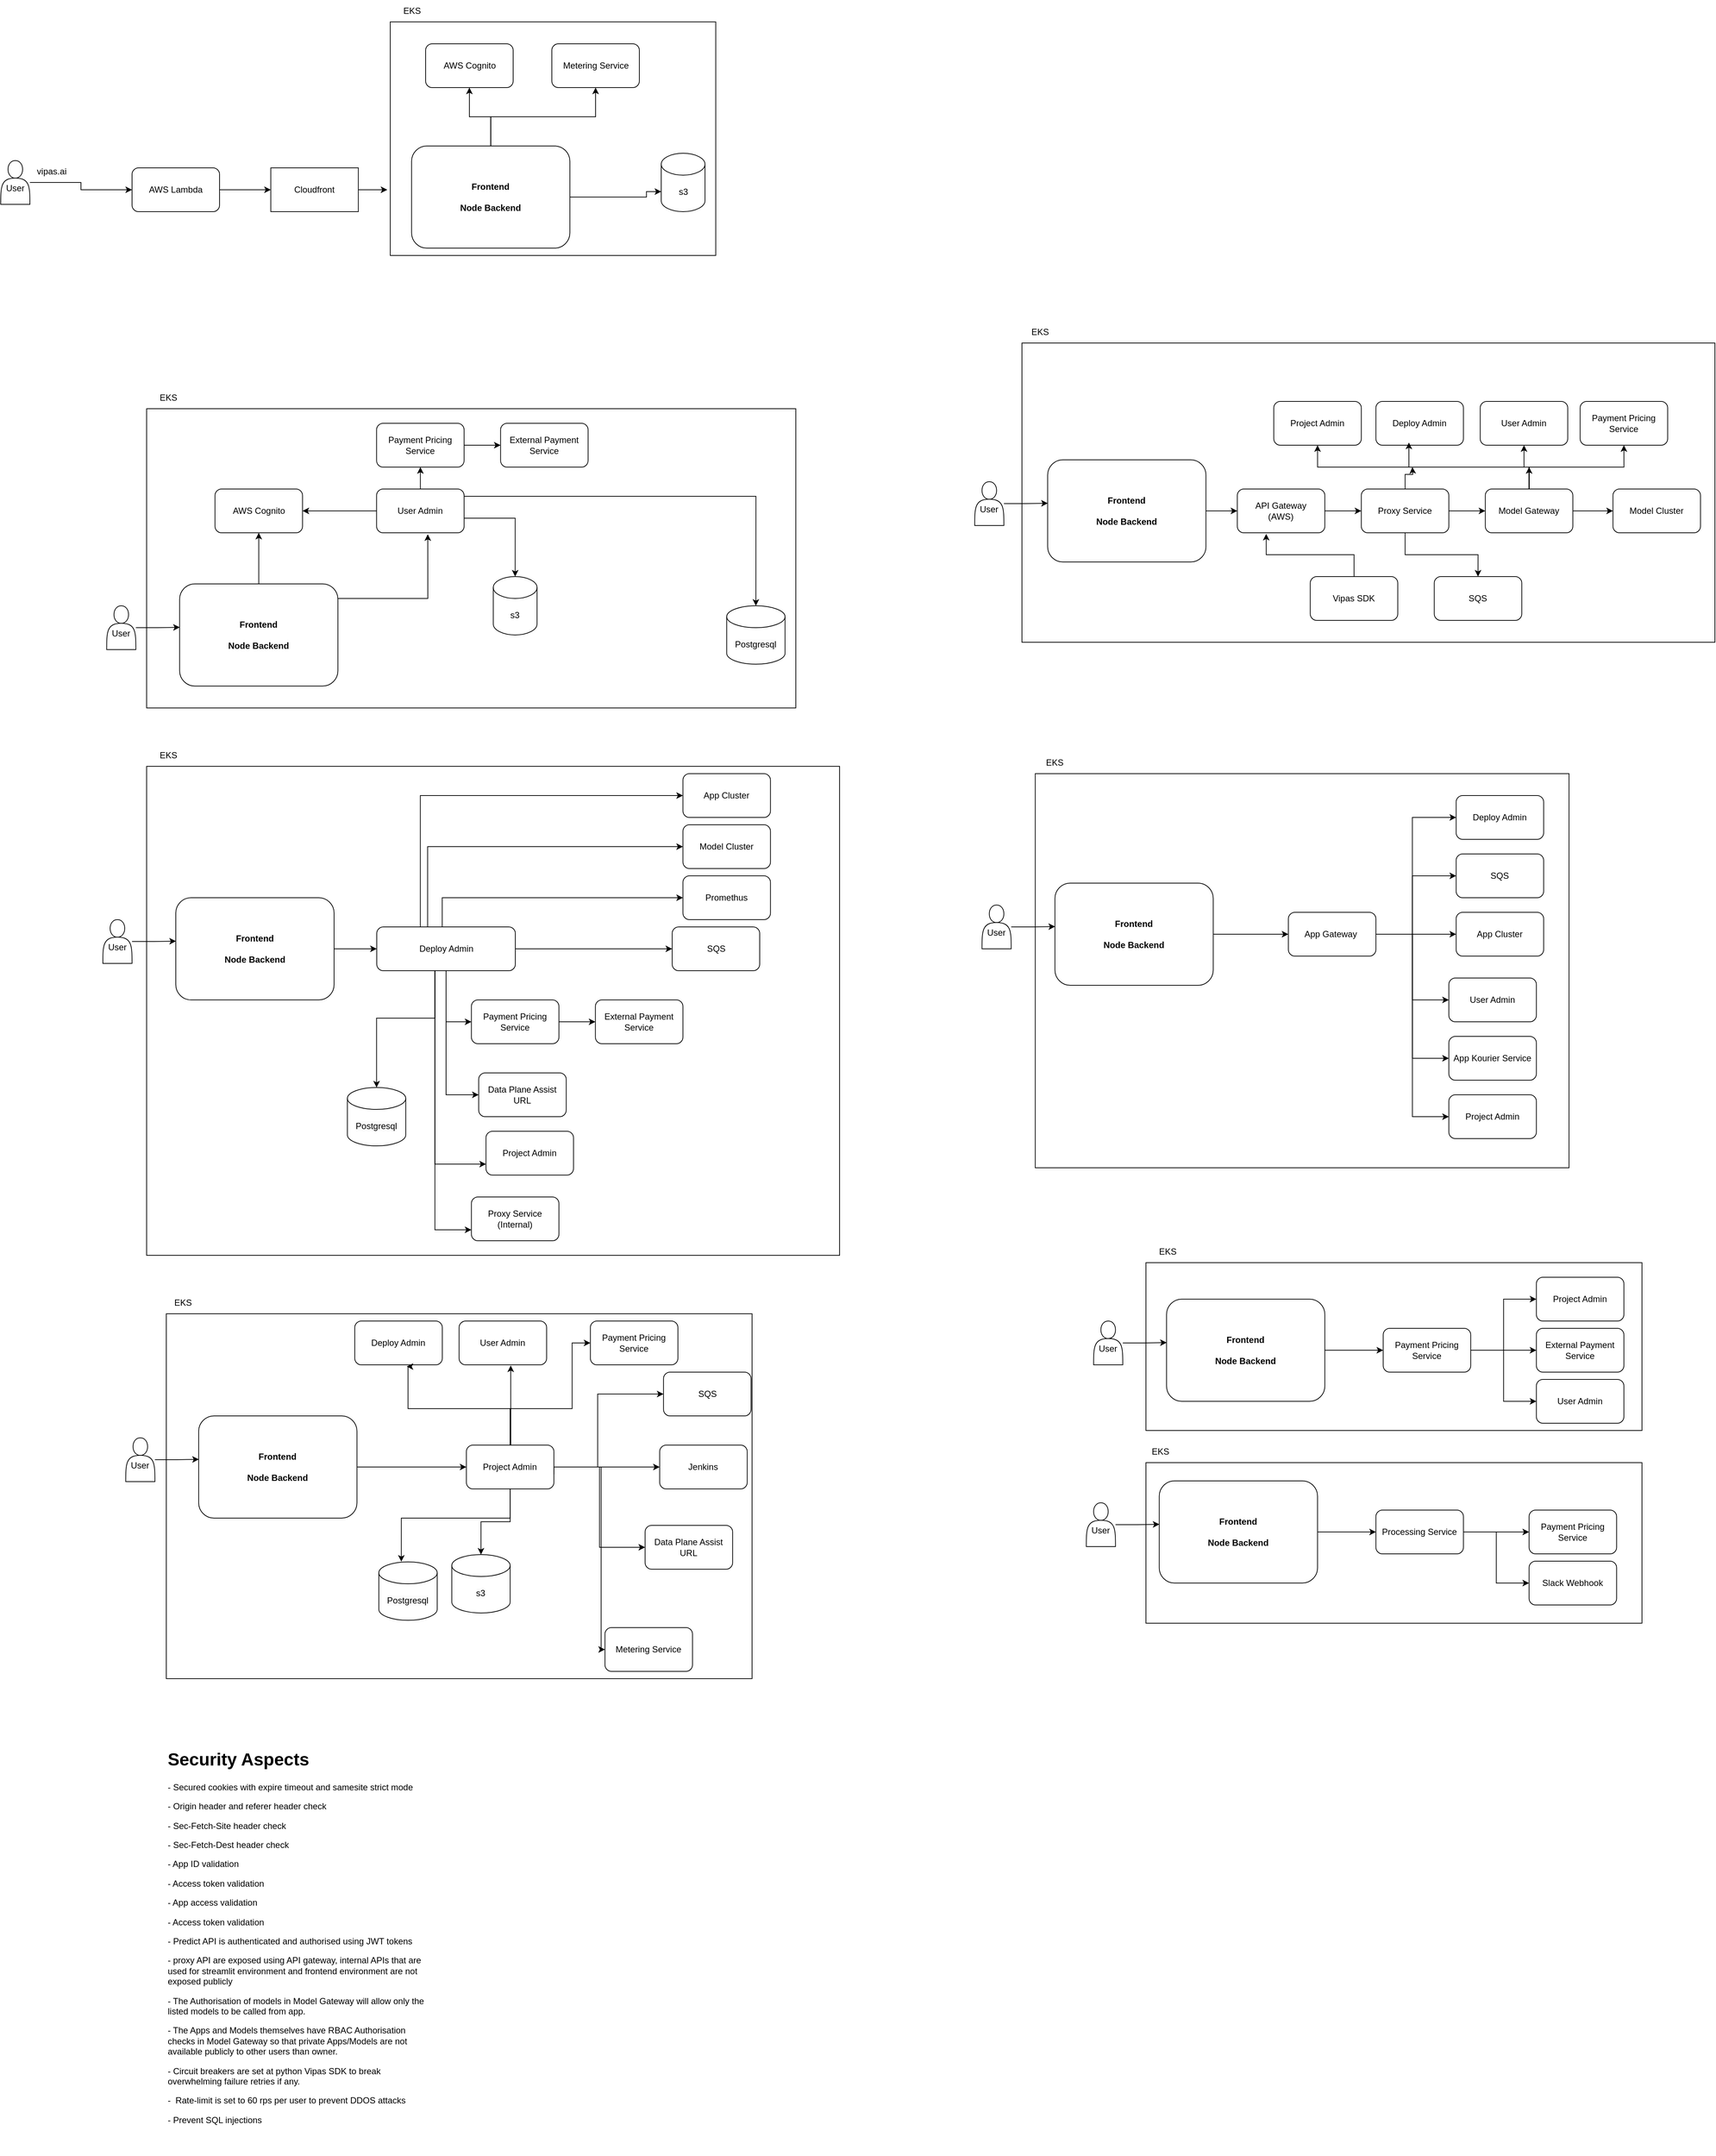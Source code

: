 <mxfile version="26.1.1">
  <diagram name="Page-1" id="_ijdShDEeDJgId24OtX8">
    <mxGraphModel grid="1" page="1" gridSize="10" guides="1" tooltips="1" connect="1" arrows="1" fold="1" pageScale="1" pageWidth="827" pageHeight="1169" math="0" shadow="0">
      <root>
        <mxCell id="0" />
        <mxCell id="1" parent="0" />
        <mxCell id="EADnYsdpBZaXOX6yT49Y-1" value="" style="rounded=0;whiteSpace=wrap;html=1;" vertex="1" parent="1">
          <mxGeometry x="810" y="1784" width="680" height="220" as="geometry" />
        </mxCell>
        <mxCell id="EADnYsdpBZaXOX6yT49Y-2" value="" style="rounded=0;whiteSpace=wrap;html=1;" vertex="1" parent="1">
          <mxGeometry x="810" y="1510" width="680" height="230" as="geometry" />
        </mxCell>
        <mxCell id="EADnYsdpBZaXOX6yT49Y-3" value="" style="rounded=0;whiteSpace=wrap;html=1;" vertex="1" parent="1">
          <mxGeometry x="-533" y="1580" width="803" height="500" as="geometry" />
        </mxCell>
        <mxCell id="EADnYsdpBZaXOX6yT49Y-4" value="" style="rounded=0;whiteSpace=wrap;html=1;" vertex="1" parent="1">
          <mxGeometry x="658.25" y="840" width="731.75" height="540" as="geometry" />
        </mxCell>
        <mxCell id="EADnYsdpBZaXOX6yT49Y-5" value="" style="rounded=0;whiteSpace=wrap;html=1;" vertex="1" parent="1">
          <mxGeometry x="-560" y="830" width="950" height="670" as="geometry" />
        </mxCell>
        <mxCell id="EADnYsdpBZaXOX6yT49Y-6" value="" style="rounded=0;whiteSpace=wrap;html=1;" vertex="1" parent="1">
          <mxGeometry x="640" y="250" width="950" height="410" as="geometry" />
        </mxCell>
        <mxCell id="EADnYsdpBZaXOX6yT49Y-7" value="" style="rounded=0;whiteSpace=wrap;html=1;" vertex="1" parent="1">
          <mxGeometry x="-560" y="340" width="890" height="410" as="geometry" />
        </mxCell>
        <mxCell id="EADnYsdpBZaXOX6yT49Y-8" value="" style="rounded=0;whiteSpace=wrap;html=1;" vertex="1" parent="1">
          <mxGeometry x="-226" y="-190" width="446.25" height="320" as="geometry" />
        </mxCell>
        <mxCell id="EADnYsdpBZaXOX6yT49Y-9" value="" style="edgeStyle=orthogonalEdgeStyle;rounded=0;orthogonalLoop=1;jettySize=auto;html=1;" edge="1" parent="1" source="EADnYsdpBZaXOX6yT49Y-10" target="EADnYsdpBZaXOX6yT49Y-13">
          <mxGeometry relative="1" as="geometry" />
        </mxCell>
        <mxCell id="EADnYsdpBZaXOX6yT49Y-10" value="&lt;b&gt;Frontend&lt;/b&gt;&lt;div&gt;&lt;br&gt;&lt;b&gt;Node Backend&lt;/b&gt;&lt;/div&gt;" style="rounded=1;whiteSpace=wrap;html=1;align=center;" vertex="1" parent="1">
          <mxGeometry x="-514.75" y="580" width="217" height="140" as="geometry" />
        </mxCell>
        <mxCell id="EADnYsdpBZaXOX6yT49Y-11" value="&lt;br&gt;User" style="shape=actor;whiteSpace=wrap;html=1;" vertex="1" parent="1">
          <mxGeometry x="-614.75" y="610" width="40" height="60" as="geometry" />
        </mxCell>
        <mxCell id="EADnYsdpBZaXOX6yT49Y-12" style="edgeStyle=orthogonalEdgeStyle;rounded=0;orthogonalLoop=1;jettySize=auto;html=1;entryX=0.001;entryY=0.425;entryDx=0;entryDy=0;entryPerimeter=0;" edge="1" parent="1" source="EADnYsdpBZaXOX6yT49Y-11" target="EADnYsdpBZaXOX6yT49Y-10">
          <mxGeometry relative="1" as="geometry" />
        </mxCell>
        <mxCell id="EADnYsdpBZaXOX6yT49Y-13" value="AWS Cognito" style="rounded=1;whiteSpace=wrap;html=1;" vertex="1" parent="1">
          <mxGeometry x="-466.25" y="450" width="120" height="60" as="geometry" />
        </mxCell>
        <mxCell id="EADnYsdpBZaXOX6yT49Y-14" style="edgeStyle=orthogonalEdgeStyle;rounded=0;orthogonalLoop=1;jettySize=auto;html=1;entryX=1;entryY=0.5;entryDx=0;entryDy=0;" edge="1" parent="1" source="EADnYsdpBZaXOX6yT49Y-16" target="EADnYsdpBZaXOX6yT49Y-13">
          <mxGeometry relative="1" as="geometry" />
        </mxCell>
        <mxCell id="EADnYsdpBZaXOX6yT49Y-15" value="" style="edgeStyle=orthogonalEdgeStyle;rounded=0;orthogonalLoop=1;jettySize=auto;html=1;" edge="1" parent="1" source="EADnYsdpBZaXOX6yT49Y-16" target="EADnYsdpBZaXOX6yT49Y-21">
          <mxGeometry relative="1" as="geometry" />
        </mxCell>
        <mxCell id="EADnYsdpBZaXOX6yT49Y-16" value="User Admin" style="rounded=1;whiteSpace=wrap;html=1;" vertex="1" parent="1">
          <mxGeometry x="-244.75" y="450" width="120" height="60" as="geometry" />
        </mxCell>
        <mxCell id="EADnYsdpBZaXOX6yT49Y-17" style="edgeStyle=orthogonalEdgeStyle;rounded=0;orthogonalLoop=1;jettySize=auto;html=1;entryX=0.585;entryY=1.034;entryDx=0;entryDy=0;entryPerimeter=0;" edge="1" parent="1" source="EADnYsdpBZaXOX6yT49Y-10" target="EADnYsdpBZaXOX6yT49Y-16">
          <mxGeometry relative="1" as="geometry">
            <Array as="points">
              <mxPoint x="-174.75" y="600" />
            </Array>
          </mxGeometry>
        </mxCell>
        <mxCell id="EADnYsdpBZaXOX6yT49Y-18" value="&lt;span style=&quot;color: rgb(0, 0, 0); font-family: Helvetica; font-size: 12px; font-style: normal; font-variant-ligatures: normal; font-variant-caps: normal; font-weight: 400; letter-spacing: normal; orphans: 2; text-align: center; text-indent: 0px; text-transform: none; widows: 2; word-spacing: 0px; -webkit-text-stroke-width: 0px; white-space: normal; background-color: rgb(251, 251, 251); text-decoration-thickness: initial; text-decoration-style: initial; text-decoration-color: initial; display: inline !important; float: none;&quot;&gt;Postgresql&lt;/span&gt;" style="shape=cylinder3;whiteSpace=wrap;html=1;boundedLbl=1;backgroundOutline=1;size=15;" vertex="1" parent="1">
          <mxGeometry x="235.25" y="610" width="80" height="80" as="geometry" />
        </mxCell>
        <mxCell id="EADnYsdpBZaXOX6yT49Y-19" style="edgeStyle=orthogonalEdgeStyle;rounded=0;orthogonalLoop=1;jettySize=auto;html=1;entryX=0.5;entryY=0;entryDx=0;entryDy=0;entryPerimeter=0;" edge="1" parent="1" source="EADnYsdpBZaXOX6yT49Y-16" target="EADnYsdpBZaXOX6yT49Y-18">
          <mxGeometry relative="1" as="geometry">
            <Array as="points">
              <mxPoint x="275.25" y="460" />
            </Array>
          </mxGeometry>
        </mxCell>
        <mxCell id="EADnYsdpBZaXOX6yT49Y-20" value="" style="edgeStyle=orthogonalEdgeStyle;rounded=0;orthogonalLoop=1;jettySize=auto;html=1;" edge="1" parent="1" source="EADnYsdpBZaXOX6yT49Y-21" target="EADnYsdpBZaXOX6yT49Y-22">
          <mxGeometry relative="1" as="geometry" />
        </mxCell>
        <mxCell id="EADnYsdpBZaXOX6yT49Y-21" value="Payment Pricing Service" style="rounded=1;whiteSpace=wrap;html=1;" vertex="1" parent="1">
          <mxGeometry x="-244.75" y="360" width="120" height="60" as="geometry" />
        </mxCell>
        <mxCell id="EADnYsdpBZaXOX6yT49Y-22" value="External Payment Service" style="rounded=1;whiteSpace=wrap;html=1;" vertex="1" parent="1">
          <mxGeometry x="-74.75" y="360" width="120" height="60" as="geometry" />
        </mxCell>
        <mxCell id="EADnYsdpBZaXOX6yT49Y-23" value="s3" style="shape=cylinder3;whiteSpace=wrap;html=1;boundedLbl=1;backgroundOutline=1;size=15;" vertex="1" parent="1">
          <mxGeometry x="-84.75" y="570" width="60" height="80" as="geometry" />
        </mxCell>
        <mxCell id="EADnYsdpBZaXOX6yT49Y-24" style="edgeStyle=orthogonalEdgeStyle;rounded=0;orthogonalLoop=1;jettySize=auto;html=1;entryX=0.5;entryY=0;entryDx=0;entryDy=0;entryPerimeter=0;" edge="1" parent="1" source="EADnYsdpBZaXOX6yT49Y-16" target="EADnYsdpBZaXOX6yT49Y-23">
          <mxGeometry relative="1" as="geometry">
            <Array as="points">
              <mxPoint x="-54.75" y="490" />
            </Array>
          </mxGeometry>
        </mxCell>
        <mxCell id="EADnYsdpBZaXOX6yT49Y-25" style="edgeStyle=orthogonalEdgeStyle;rounded=0;orthogonalLoop=1;jettySize=auto;html=1;entryX=0;entryY=0.5;entryDx=0;entryDy=0;" edge="1" parent="1" source="EADnYsdpBZaXOX6yT49Y-26" target="EADnYsdpBZaXOX6yT49Y-38">
          <mxGeometry relative="1" as="geometry" />
        </mxCell>
        <mxCell id="EADnYsdpBZaXOX6yT49Y-26" value="&lt;b&gt;Frontend&lt;/b&gt;&lt;div&gt;&lt;br&gt;&lt;b&gt;Node Backend&lt;/b&gt;&lt;/div&gt;" style="rounded=1;whiteSpace=wrap;html=1;align=center;" vertex="1" parent="1">
          <mxGeometry x="-520" y="1010" width="217" height="140" as="geometry" />
        </mxCell>
        <mxCell id="EADnYsdpBZaXOX6yT49Y-27" value="&lt;br&gt;User" style="shape=actor;whiteSpace=wrap;html=1;" vertex="1" parent="1">
          <mxGeometry x="-620" y="1040" width="40" height="60" as="geometry" />
        </mxCell>
        <mxCell id="EADnYsdpBZaXOX6yT49Y-28" style="edgeStyle=orthogonalEdgeStyle;rounded=0;orthogonalLoop=1;jettySize=auto;html=1;entryX=0.001;entryY=0.425;entryDx=0;entryDy=0;entryPerimeter=0;" edge="1" parent="1" source="EADnYsdpBZaXOX6yT49Y-27" target="EADnYsdpBZaXOX6yT49Y-26">
          <mxGeometry relative="1" as="geometry" />
        </mxCell>
        <mxCell id="EADnYsdpBZaXOX6yT49Y-29" style="edgeStyle=orthogonalEdgeStyle;rounded=0;orthogonalLoop=1;jettySize=auto;html=1;" edge="1" parent="1" source="EADnYsdpBZaXOX6yT49Y-38" target="EADnYsdpBZaXOX6yT49Y-39">
          <mxGeometry relative="1" as="geometry">
            <mxPoint x="150.5" y="1080.0" as="targetPoint" />
          </mxGeometry>
        </mxCell>
        <mxCell id="EADnYsdpBZaXOX6yT49Y-30" style="edgeStyle=orthogonalEdgeStyle;rounded=0;orthogonalLoop=1;jettySize=auto;html=1;entryX=0;entryY=0.5;entryDx=0;entryDy=0;" edge="1" parent="1" source="EADnYsdpBZaXOX6yT49Y-38" target="EADnYsdpBZaXOX6yT49Y-42">
          <mxGeometry relative="1" as="geometry" />
        </mxCell>
        <mxCell id="EADnYsdpBZaXOX6yT49Y-31" style="edgeStyle=orthogonalEdgeStyle;rounded=0;orthogonalLoop=1;jettySize=auto;html=1;entryX=0;entryY=0.5;entryDx=0;entryDy=0;" edge="1" parent="1" source="EADnYsdpBZaXOX6yT49Y-38" target="EADnYsdpBZaXOX6yT49Y-40">
          <mxGeometry relative="1" as="geometry">
            <Array as="points">
              <mxPoint x="-154.75" y="1010" />
              <mxPoint x="165.25" y="1010" />
            </Array>
          </mxGeometry>
        </mxCell>
        <mxCell id="EADnYsdpBZaXOX6yT49Y-32" style="edgeStyle=orthogonalEdgeStyle;rounded=0;orthogonalLoop=1;jettySize=auto;html=1;entryX=0;entryY=0.5;entryDx=0;entryDy=0;" edge="1" parent="1" source="EADnYsdpBZaXOX6yT49Y-38" target="EADnYsdpBZaXOX6yT49Y-44">
          <mxGeometry relative="1" as="geometry">
            <Array as="points">
              <mxPoint x="-149.75" y="1280" />
            </Array>
          </mxGeometry>
        </mxCell>
        <mxCell id="EADnYsdpBZaXOX6yT49Y-33" style="edgeStyle=orthogonalEdgeStyle;rounded=0;orthogonalLoop=1;jettySize=auto;html=1;entryX=0;entryY=0.5;entryDx=0;entryDy=0;" edge="1" parent="1" source="EADnYsdpBZaXOX6yT49Y-38" target="EADnYsdpBZaXOX6yT49Y-45">
          <mxGeometry relative="1" as="geometry">
            <Array as="points">
              <mxPoint x="-174.75" y="940" />
            </Array>
          </mxGeometry>
        </mxCell>
        <mxCell id="EADnYsdpBZaXOX6yT49Y-34" style="edgeStyle=orthogonalEdgeStyle;rounded=0;orthogonalLoop=1;jettySize=auto;html=1;entryX=0;entryY=0.5;entryDx=0;entryDy=0;" edge="1" parent="1" source="EADnYsdpBZaXOX6yT49Y-38" target="EADnYsdpBZaXOX6yT49Y-46">
          <mxGeometry relative="1" as="geometry">
            <Array as="points">
              <mxPoint x="-184.75" y="870" />
            </Array>
          </mxGeometry>
        </mxCell>
        <mxCell id="EADnYsdpBZaXOX6yT49Y-35" style="edgeStyle=orthogonalEdgeStyle;rounded=0;orthogonalLoop=1;jettySize=auto;html=1;entryX=0;entryY=0.75;entryDx=0;entryDy=0;" edge="1" parent="1" source="EADnYsdpBZaXOX6yT49Y-38" target="EADnYsdpBZaXOX6yT49Y-47">
          <mxGeometry relative="1" as="geometry">
            <Array as="points">
              <mxPoint x="-164.75" y="1375" />
            </Array>
          </mxGeometry>
        </mxCell>
        <mxCell id="EADnYsdpBZaXOX6yT49Y-36" style="edgeStyle=orthogonalEdgeStyle;rounded=0;orthogonalLoop=1;jettySize=auto;html=1;entryX=0;entryY=0.75;entryDx=0;entryDy=0;" edge="1" parent="1" source="EADnYsdpBZaXOX6yT49Y-38" target="EADnYsdpBZaXOX6yT49Y-48">
          <mxGeometry relative="1" as="geometry">
            <Array as="points">
              <mxPoint x="-164.75" y="1465" />
            </Array>
          </mxGeometry>
        </mxCell>
        <mxCell id="EADnYsdpBZaXOX6yT49Y-37" style="edgeStyle=orthogonalEdgeStyle;rounded=0;orthogonalLoop=1;jettySize=auto;html=1;entryX=0.5;entryY=0;entryDx=0;entryDy=0;entryPerimeter=0;" edge="1" parent="1" source="EADnYsdpBZaXOX6yT49Y-38" target="EADnYsdpBZaXOX6yT49Y-49">
          <mxGeometry relative="1" as="geometry">
            <mxPoint x="-244.75" y="1240.0" as="targetPoint" />
            <Array as="points">
              <mxPoint x="-164.75" y="1175" />
              <mxPoint x="-244.75" y="1175" />
              <mxPoint x="-244.75" y="1250" />
            </Array>
          </mxGeometry>
        </mxCell>
        <mxCell id="EADnYsdpBZaXOX6yT49Y-38" value="Deploy Admin" style="rounded=1;whiteSpace=wrap;html=1;" vertex="1" parent="1">
          <mxGeometry x="-244.5" y="1050" width="190" height="60" as="geometry" />
        </mxCell>
        <mxCell id="EADnYsdpBZaXOX6yT49Y-39" value="SQS" style="rounded=1;whiteSpace=wrap;html=1;" vertex="1" parent="1">
          <mxGeometry x="160.5" y="1050" width="120" height="60" as="geometry" />
        </mxCell>
        <mxCell id="EADnYsdpBZaXOX6yT49Y-40" value="Promethus" style="rounded=1;whiteSpace=wrap;html=1;" vertex="1" parent="1">
          <mxGeometry x="175.25" y="980" width="120" height="60" as="geometry" />
        </mxCell>
        <mxCell id="EADnYsdpBZaXOX6yT49Y-41" value="" style="edgeStyle=orthogonalEdgeStyle;rounded=0;orthogonalLoop=1;jettySize=auto;html=1;" edge="1" parent="1" source="EADnYsdpBZaXOX6yT49Y-42" target="EADnYsdpBZaXOX6yT49Y-43">
          <mxGeometry relative="1" as="geometry" />
        </mxCell>
        <mxCell id="EADnYsdpBZaXOX6yT49Y-42" value="Payment Pricing Service" style="rounded=1;whiteSpace=wrap;html=1;" vertex="1" parent="1">
          <mxGeometry x="-114.75" y="1150" width="120" height="60" as="geometry" />
        </mxCell>
        <mxCell id="EADnYsdpBZaXOX6yT49Y-43" value="External Payment Service" style="rounded=1;whiteSpace=wrap;html=1;" vertex="1" parent="1">
          <mxGeometry x="55.25" y="1150" width="120" height="60" as="geometry" />
        </mxCell>
        <mxCell id="EADnYsdpBZaXOX6yT49Y-44" value="Data Plane Assist URL" style="rounded=1;whiteSpace=wrap;html=1;" vertex="1" parent="1">
          <mxGeometry x="-104.75" y="1250" width="120" height="60" as="geometry" />
        </mxCell>
        <mxCell id="EADnYsdpBZaXOX6yT49Y-45" value="Model Cluster" style="rounded=1;whiteSpace=wrap;html=1;" vertex="1" parent="1">
          <mxGeometry x="175.25" y="910" width="120" height="60" as="geometry" />
        </mxCell>
        <mxCell id="EADnYsdpBZaXOX6yT49Y-46" value="App Cluster" style="rounded=1;whiteSpace=wrap;html=1;" vertex="1" parent="1">
          <mxGeometry x="175.25" y="840" width="120" height="60" as="geometry" />
        </mxCell>
        <mxCell id="EADnYsdpBZaXOX6yT49Y-47" value="Project Admin" style="rounded=1;whiteSpace=wrap;html=1;" vertex="1" parent="1">
          <mxGeometry x="-94.75" y="1330" width="120" height="60" as="geometry" />
        </mxCell>
        <mxCell id="EADnYsdpBZaXOX6yT49Y-48" value="Proxy Service&lt;br&gt;(Internal)" style="rounded=1;whiteSpace=wrap;html=1;" vertex="1" parent="1">
          <mxGeometry x="-114.75" y="1420" width="120" height="60" as="geometry" />
        </mxCell>
        <mxCell id="EADnYsdpBZaXOX6yT49Y-49" value="&lt;span style=&quot;color: rgb(0, 0, 0); font-family: Helvetica; font-size: 12px; font-style: normal; font-variant-ligatures: normal; font-variant-caps: normal; font-weight: 400; letter-spacing: normal; orphans: 2; text-align: center; text-indent: 0px; text-transform: none; widows: 2; word-spacing: 0px; -webkit-text-stroke-width: 0px; white-space: normal; background-color: rgb(251, 251, 251); text-decoration-thickness: initial; text-decoration-style: initial; text-decoration-color: initial; display: inline !important; float: none;&quot;&gt;Postgresql&lt;/span&gt;" style="shape=cylinder3;whiteSpace=wrap;html=1;boundedLbl=1;backgroundOutline=1;size=15;" vertex="1" parent="1">
          <mxGeometry x="-284.75" y="1270" width="80" height="80" as="geometry" />
        </mxCell>
        <mxCell id="EADnYsdpBZaXOX6yT49Y-50" style="edgeStyle=orthogonalEdgeStyle;rounded=0;orthogonalLoop=1;jettySize=auto;html=1;entryX=0;entryY=0.5;entryDx=0;entryDy=0;" edge="1" parent="1" source="EADnYsdpBZaXOX6yT49Y-51" target="EADnYsdpBZaXOX6yT49Y-59">
          <mxGeometry relative="1" as="geometry">
            <Array as="points">
              <mxPoint x="-145.63" y="1790" />
            </Array>
          </mxGeometry>
        </mxCell>
        <mxCell id="EADnYsdpBZaXOX6yT49Y-51" value="&lt;b&gt;Frontend&lt;/b&gt;&lt;div&gt;&lt;br&gt;&lt;b&gt;Node Backend&lt;/b&gt;&lt;/div&gt;" style="rounded=1;whiteSpace=wrap;html=1;align=center;" vertex="1" parent="1">
          <mxGeometry x="-488.63" y="1720" width="217" height="140" as="geometry" />
        </mxCell>
        <mxCell id="EADnYsdpBZaXOX6yT49Y-52" value="&lt;br&gt;User" style="shape=actor;whiteSpace=wrap;html=1;" vertex="1" parent="1">
          <mxGeometry x="-588.63" y="1750" width="40" height="60" as="geometry" />
        </mxCell>
        <mxCell id="EADnYsdpBZaXOX6yT49Y-53" style="edgeStyle=orthogonalEdgeStyle;rounded=0;orthogonalLoop=1;jettySize=auto;html=1;entryX=0.001;entryY=0.425;entryDx=0;entryDy=0;entryPerimeter=0;" edge="1" parent="1" source="EADnYsdpBZaXOX6yT49Y-52" target="EADnYsdpBZaXOX6yT49Y-51">
          <mxGeometry relative="1" as="geometry" />
        </mxCell>
        <mxCell id="EADnYsdpBZaXOX6yT49Y-54" value="" style="edgeStyle=orthogonalEdgeStyle;rounded=0;orthogonalLoop=1;jettySize=auto;html=1;" edge="1" parent="1" source="EADnYsdpBZaXOX6yT49Y-59" target="EADnYsdpBZaXOX6yT49Y-64">
          <mxGeometry relative="1" as="geometry" />
        </mxCell>
        <mxCell id="EADnYsdpBZaXOX6yT49Y-55" style="edgeStyle=orthogonalEdgeStyle;rounded=0;orthogonalLoop=1;jettySize=auto;html=1;entryX=0;entryY=0.5;entryDx=0;entryDy=0;" edge="1" parent="1" source="EADnYsdpBZaXOX6yT49Y-59" target="EADnYsdpBZaXOX6yT49Y-65">
          <mxGeometry relative="1" as="geometry" />
        </mxCell>
        <mxCell id="EADnYsdpBZaXOX6yT49Y-56" style="edgeStyle=orthogonalEdgeStyle;rounded=0;orthogonalLoop=1;jettySize=auto;html=1;entryX=0;entryY=0.5;entryDx=0;entryDy=0;" edge="1" parent="1" source="EADnYsdpBZaXOX6yT49Y-59" target="EADnYsdpBZaXOX6yT49Y-66">
          <mxGeometry relative="1" as="geometry">
            <Array as="points">
              <mxPoint x="58.37" y="1790" />
              <mxPoint x="58.37" y="1690" />
            </Array>
          </mxGeometry>
        </mxCell>
        <mxCell id="EADnYsdpBZaXOX6yT49Y-57" style="edgeStyle=orthogonalEdgeStyle;rounded=0;orthogonalLoop=1;jettySize=auto;html=1;entryX=0;entryY=0.5;entryDx=0;entryDy=0;" edge="1" parent="1" source="EADnYsdpBZaXOX6yT49Y-59" target="EADnYsdpBZaXOX6yT49Y-71">
          <mxGeometry relative="1" as="geometry">
            <Array as="points">
              <mxPoint x="-61.63" y="1710" />
              <mxPoint x="23.37" y="1710" />
              <mxPoint x="23.37" y="1620" />
            </Array>
          </mxGeometry>
        </mxCell>
        <mxCell id="EADnYsdpBZaXOX6yT49Y-58" style="edgeStyle=orthogonalEdgeStyle;rounded=0;orthogonalLoop=1;jettySize=auto;html=1;" edge="1" parent="1" target="EADnYsdpBZaXOX6yT49Y-72">
          <mxGeometry relative="1" as="geometry">
            <mxPoint x="-1.63" y="1800.0" as="sourcePoint" />
            <mxPoint x="123.37" y="2000" as="targetPoint" />
            <Array as="points">
              <mxPoint x="-1.88" y="1790" />
              <mxPoint x="63.12" y="1790" />
              <mxPoint x="63.12" y="2040" />
            </Array>
          </mxGeometry>
        </mxCell>
        <mxCell id="EADnYsdpBZaXOX6yT49Y-59" value="Project Admin" style="rounded=1;whiteSpace=wrap;html=1;" vertex="1" parent="1">
          <mxGeometry x="-121.63" y="1760" width="120" height="60" as="geometry" />
        </mxCell>
        <mxCell id="EADnYsdpBZaXOX6yT49Y-60" value="&lt;span style=&quot;color: rgb(0, 0, 0); font-family: Helvetica; font-size: 12px; font-style: normal; font-variant-ligatures: normal; font-variant-caps: normal; font-weight: 400; letter-spacing: normal; orphans: 2; text-align: center; text-indent: 0px; text-transform: none; widows: 2; word-spacing: 0px; -webkit-text-stroke-width: 0px; white-space: normal; background-color: rgb(251, 251, 251); text-decoration-thickness: initial; text-decoration-style: initial; text-decoration-color: initial; display: inline !important; float: none;&quot;&gt;Postgresql&lt;/span&gt;" style="shape=cylinder3;whiteSpace=wrap;html=1;boundedLbl=1;backgroundOutline=1;size=15;" vertex="1" parent="1">
          <mxGeometry x="-241.63" y="1920" width="80" height="80" as="geometry" />
        </mxCell>
        <mxCell id="EADnYsdpBZaXOX6yT49Y-61" value="&lt;span style=&quot;color: rgb(0, 0, 0); font-family: Helvetica; font-size: 12px; font-style: normal; font-variant-ligatures: normal; font-variant-caps: normal; font-weight: 400; letter-spacing: normal; orphans: 2; text-align: center; text-indent: 0px; text-transform: none; widows: 2; word-spacing: 0px; -webkit-text-stroke-width: 0px; white-space: normal; background-color: rgb(251, 251, 251); text-decoration-thickness: initial; text-decoration-style: initial; text-decoration-color: initial; float: none; display: inline !important;&quot;&gt;s3&lt;/span&gt;" style="shape=cylinder3;whiteSpace=wrap;html=1;boundedLbl=1;backgroundOutline=1;size=15;" vertex="1" parent="1">
          <mxGeometry x="-141.63" y="1910" width="80" height="80" as="geometry" />
        </mxCell>
        <mxCell id="EADnYsdpBZaXOX6yT49Y-62" style="edgeStyle=orthogonalEdgeStyle;rounded=0;orthogonalLoop=1;jettySize=auto;html=1;entryX=0.5;entryY=0;entryDx=0;entryDy=0;entryPerimeter=0;" edge="1" parent="1" source="EADnYsdpBZaXOX6yT49Y-59" target="EADnYsdpBZaXOX6yT49Y-61">
          <mxGeometry relative="1" as="geometry" />
        </mxCell>
        <mxCell id="EADnYsdpBZaXOX6yT49Y-63" style="edgeStyle=orthogonalEdgeStyle;rounded=0;orthogonalLoop=1;jettySize=auto;html=1;entryX=0.385;entryY=-0.004;entryDx=0;entryDy=0;entryPerimeter=0;" edge="1" parent="1" source="EADnYsdpBZaXOX6yT49Y-59" target="EADnYsdpBZaXOX6yT49Y-60">
          <mxGeometry relative="1" as="geometry">
            <Array as="points">
              <mxPoint x="-61.63" y="1860" />
              <mxPoint x="-210.63" y="1860" />
            </Array>
          </mxGeometry>
        </mxCell>
        <mxCell id="EADnYsdpBZaXOX6yT49Y-64" value="Jenkins" style="rounded=1;whiteSpace=wrap;html=1;" vertex="1" parent="1">
          <mxGeometry x="143.37" y="1760" width="120" height="60" as="geometry" />
        </mxCell>
        <mxCell id="EADnYsdpBZaXOX6yT49Y-65" value="Data Plane Assist URL" style="rounded=1;whiteSpace=wrap;html=1;" vertex="1" parent="1">
          <mxGeometry x="123.37" y="1870" width="120" height="60" as="geometry" />
        </mxCell>
        <mxCell id="EADnYsdpBZaXOX6yT49Y-66" value="SQS" style="rounded=1;whiteSpace=wrap;html=1;" vertex="1" parent="1">
          <mxGeometry x="148.62" y="1660" width="120" height="60" as="geometry" />
        </mxCell>
        <mxCell id="EADnYsdpBZaXOX6yT49Y-67" value="User Admin" style="rounded=1;whiteSpace=wrap;html=1;" vertex="1" parent="1">
          <mxGeometry x="-131.63" y="1590" width="120" height="60" as="geometry" />
        </mxCell>
        <mxCell id="EADnYsdpBZaXOX6yT49Y-68" style="edgeStyle=orthogonalEdgeStyle;rounded=0;orthogonalLoop=1;jettySize=auto;html=1;entryX=0.59;entryY=1.014;entryDx=0;entryDy=0;entryPerimeter=0;" edge="1" parent="1" source="EADnYsdpBZaXOX6yT49Y-59" target="EADnYsdpBZaXOX6yT49Y-67">
          <mxGeometry relative="1" as="geometry">
            <Array as="points">
              <mxPoint x="-61.88" y="1730" />
            </Array>
          </mxGeometry>
        </mxCell>
        <mxCell id="EADnYsdpBZaXOX6yT49Y-69" value="Deploy Admin" style="rounded=1;whiteSpace=wrap;html=1;" vertex="1" parent="1">
          <mxGeometry x="-274.63" y="1590" width="120" height="60" as="geometry" />
        </mxCell>
        <mxCell id="EADnYsdpBZaXOX6yT49Y-70" style="edgeStyle=orthogonalEdgeStyle;rounded=0;orthogonalLoop=1;jettySize=auto;html=1;entryX=0.593;entryY=1.038;entryDx=0;entryDy=0;entryPerimeter=0;" edge="1" parent="1" source="EADnYsdpBZaXOX6yT49Y-59" target="EADnYsdpBZaXOX6yT49Y-69">
          <mxGeometry relative="1" as="geometry">
            <Array as="points">
              <mxPoint x="-61.63" y="1710" />
              <mxPoint x="-201.63" y="1710" />
              <mxPoint x="-201.63" y="1652" />
            </Array>
          </mxGeometry>
        </mxCell>
        <mxCell id="EADnYsdpBZaXOX6yT49Y-71" value="Payment Pricing Service" style="rounded=1;whiteSpace=wrap;html=1;" vertex="1" parent="1">
          <mxGeometry x="48.37" y="1590" width="120" height="60" as="geometry" />
        </mxCell>
        <mxCell id="EADnYsdpBZaXOX6yT49Y-72" value="Metering Service" style="rounded=1;whiteSpace=wrap;html=1;" vertex="1" parent="1">
          <mxGeometry x="68.37" y="2010" width="120" height="60" as="geometry" />
        </mxCell>
        <mxCell id="EADnYsdpBZaXOX6yT49Y-73" value="" style="edgeStyle=orthogonalEdgeStyle;rounded=0;orthogonalLoop=1;jettySize=auto;html=1;" edge="1" parent="1" source="EADnYsdpBZaXOX6yT49Y-74" target="EADnYsdpBZaXOX6yT49Y-88">
          <mxGeometry relative="1" as="geometry" />
        </mxCell>
        <mxCell id="EADnYsdpBZaXOX6yT49Y-74" value="&lt;b&gt;Frontend&lt;/b&gt;&lt;div&gt;&lt;br&gt;&lt;b&gt;Node Backend&lt;/b&gt;&lt;/div&gt;" style="rounded=1;whiteSpace=wrap;html=1;align=center;" vertex="1" parent="1">
          <mxGeometry x="675.25" y="410" width="217" height="140" as="geometry" />
        </mxCell>
        <mxCell id="EADnYsdpBZaXOX6yT49Y-75" value="&lt;br&gt;User" style="shape=actor;whiteSpace=wrap;html=1;" vertex="1" parent="1">
          <mxGeometry x="575.25" y="440" width="40" height="60" as="geometry" />
        </mxCell>
        <mxCell id="EADnYsdpBZaXOX6yT49Y-76" style="edgeStyle=orthogonalEdgeStyle;rounded=0;orthogonalLoop=1;jettySize=auto;html=1;entryX=0.001;entryY=0.425;entryDx=0;entryDy=0;entryPerimeter=0;" edge="1" parent="1" source="EADnYsdpBZaXOX6yT49Y-75" target="EADnYsdpBZaXOX6yT49Y-74">
          <mxGeometry relative="1" as="geometry" />
        </mxCell>
        <mxCell id="EADnYsdpBZaXOX6yT49Y-77" value="" style="edgeStyle=orthogonalEdgeStyle;rounded=0;orthogonalLoop=1;jettySize=auto;html=1;" edge="1" parent="1" source="EADnYsdpBZaXOX6yT49Y-82" target="EADnYsdpBZaXOX6yT49Y-89">
          <mxGeometry relative="1" as="geometry" />
        </mxCell>
        <mxCell id="EADnYsdpBZaXOX6yT49Y-78" value="" style="edgeStyle=orthogonalEdgeStyle;rounded=0;orthogonalLoop=1;jettySize=auto;html=1;" edge="1" parent="1" source="EADnYsdpBZaXOX6yT49Y-82" target="EADnYsdpBZaXOX6yT49Y-120">
          <mxGeometry relative="1" as="geometry" />
        </mxCell>
        <mxCell id="EADnYsdpBZaXOX6yT49Y-79" style="edgeStyle=orthogonalEdgeStyle;rounded=0;orthogonalLoop=1;jettySize=auto;html=1;entryX=0.5;entryY=1;entryDx=0;entryDy=0;" edge="1" parent="1" source="EADnYsdpBZaXOX6yT49Y-82" target="EADnYsdpBZaXOX6yT49Y-122">
          <mxGeometry relative="1" as="geometry">
            <Array as="points">
              <mxPoint x="1335.25" y="420" />
              <mxPoint x="1465.25" y="420" />
            </Array>
          </mxGeometry>
        </mxCell>
        <mxCell id="EADnYsdpBZaXOX6yT49Y-80" style="edgeStyle=orthogonalEdgeStyle;rounded=0;orthogonalLoop=1;jettySize=auto;html=1;entryX=0.5;entryY=1;entryDx=0;entryDy=0;" edge="1" parent="1" source="EADnYsdpBZaXOX6yT49Y-82" target="EADnYsdpBZaXOX6yT49Y-123">
          <mxGeometry relative="1" as="geometry">
            <mxPoint x="1045.25" y="400" as="targetPoint" />
            <Array as="points">
              <mxPoint x="1335.25" y="420" />
              <mxPoint x="1045.25" y="420" />
            </Array>
          </mxGeometry>
        </mxCell>
        <mxCell id="EADnYsdpBZaXOX6yT49Y-81" style="edgeStyle=orthogonalEdgeStyle;rounded=0;orthogonalLoop=1;jettySize=auto;html=1;" edge="1" parent="1" source="EADnYsdpBZaXOX6yT49Y-82">
          <mxGeometry relative="1" as="geometry">
            <mxPoint x="1335.25" y="420" as="targetPoint" />
          </mxGeometry>
        </mxCell>
        <mxCell id="EADnYsdpBZaXOX6yT49Y-82" value="Model Gateway" style="rounded=1;whiteSpace=wrap;html=1;" vertex="1" parent="1">
          <mxGeometry x="1275.25" y="450" width="120" height="60" as="geometry" />
        </mxCell>
        <mxCell id="EADnYsdpBZaXOX6yT49Y-83" value="" style="edgeStyle=orthogonalEdgeStyle;rounded=0;orthogonalLoop=1;jettySize=auto;html=1;" edge="1" parent="1" source="EADnYsdpBZaXOX6yT49Y-86" target="EADnYsdpBZaXOX6yT49Y-82">
          <mxGeometry relative="1" as="geometry" />
        </mxCell>
        <mxCell id="EADnYsdpBZaXOX6yT49Y-84" style="edgeStyle=orthogonalEdgeStyle;rounded=0;orthogonalLoop=1;jettySize=auto;html=1;" edge="1" parent="1" source="EADnYsdpBZaXOX6yT49Y-86">
          <mxGeometry relative="1" as="geometry">
            <mxPoint x="1175.25" y="420" as="targetPoint" />
          </mxGeometry>
        </mxCell>
        <mxCell id="EADnYsdpBZaXOX6yT49Y-85" style="edgeStyle=orthogonalEdgeStyle;rounded=0;orthogonalLoop=1;jettySize=auto;html=1;entryX=0.5;entryY=0;entryDx=0;entryDy=0;" edge="1" parent="1" source="EADnYsdpBZaXOX6yT49Y-86" target="EADnYsdpBZaXOX6yT49Y-134">
          <mxGeometry relative="1" as="geometry" />
        </mxCell>
        <mxCell id="EADnYsdpBZaXOX6yT49Y-86" value="Proxy Service" style="rounded=1;whiteSpace=wrap;html=1;" vertex="1" parent="1">
          <mxGeometry x="1105.25" y="450" width="120" height="60" as="geometry" />
        </mxCell>
        <mxCell id="EADnYsdpBZaXOX6yT49Y-87" value="" style="edgeStyle=orthogonalEdgeStyle;rounded=0;orthogonalLoop=1;jettySize=auto;html=1;" edge="1" parent="1" source="EADnYsdpBZaXOX6yT49Y-88" target="EADnYsdpBZaXOX6yT49Y-86">
          <mxGeometry relative="1" as="geometry" />
        </mxCell>
        <mxCell id="EADnYsdpBZaXOX6yT49Y-88" value="API Gateway&lt;br&gt;(AWS)" style="rounded=1;whiteSpace=wrap;html=1;" vertex="1" parent="1">
          <mxGeometry x="935.25" y="450" width="120" height="60" as="geometry" />
        </mxCell>
        <mxCell id="EADnYsdpBZaXOX6yT49Y-89" value="Model Cluster" style="rounded=1;whiteSpace=wrap;html=1;" vertex="1" parent="1">
          <mxGeometry x="1450.25" y="450" width="120" height="60" as="geometry" />
        </mxCell>
        <mxCell id="EADnYsdpBZaXOX6yT49Y-90" value="Vipas SDK" style="rounded=1;whiteSpace=wrap;html=1;" vertex="1" parent="1">
          <mxGeometry x="1035.25" y="570" width="120" height="60" as="geometry" />
        </mxCell>
        <mxCell id="EADnYsdpBZaXOX6yT49Y-91" style="edgeStyle=orthogonalEdgeStyle;rounded=0;orthogonalLoop=1;jettySize=auto;html=1;entryX=0.33;entryY=1.024;entryDx=0;entryDy=0;entryPerimeter=0;" edge="1" parent="1" source="EADnYsdpBZaXOX6yT49Y-90" target="EADnYsdpBZaXOX6yT49Y-88">
          <mxGeometry relative="1" as="geometry" />
        </mxCell>
        <mxCell id="EADnYsdpBZaXOX6yT49Y-92" style="edgeStyle=orthogonalEdgeStyle;rounded=0;orthogonalLoop=1;jettySize=auto;html=1;entryX=0;entryY=0.5;entryDx=0;entryDy=0;" edge="1" parent="1" source="EADnYsdpBZaXOX6yT49Y-93" target="EADnYsdpBZaXOX6yT49Y-102">
          <mxGeometry relative="1" as="geometry" />
        </mxCell>
        <mxCell id="EADnYsdpBZaXOX6yT49Y-93" value="&lt;b&gt;Frontend&lt;/b&gt;&lt;div&gt;&lt;br&gt;&lt;b&gt;Node Backend&lt;/b&gt;&lt;/div&gt;" style="rounded=1;whiteSpace=wrap;html=1;align=center;" vertex="1" parent="1">
          <mxGeometry x="685.25" y="990" width="217" height="140" as="geometry" />
        </mxCell>
        <mxCell id="EADnYsdpBZaXOX6yT49Y-94" value="&lt;br&gt;User" style="shape=actor;whiteSpace=wrap;html=1;" vertex="1" parent="1">
          <mxGeometry x="585.25" y="1020" width="40" height="60" as="geometry" />
        </mxCell>
        <mxCell id="EADnYsdpBZaXOX6yT49Y-95" style="edgeStyle=orthogonalEdgeStyle;rounded=0;orthogonalLoop=1;jettySize=auto;html=1;entryX=0.001;entryY=0.425;entryDx=0;entryDy=0;entryPerimeter=0;" edge="1" parent="1" source="EADnYsdpBZaXOX6yT49Y-94" target="EADnYsdpBZaXOX6yT49Y-93">
          <mxGeometry relative="1" as="geometry" />
        </mxCell>
        <mxCell id="EADnYsdpBZaXOX6yT49Y-96" value="" style="edgeStyle=orthogonalEdgeStyle;rounded=0;orthogonalLoop=1;jettySize=auto;html=1;" edge="1" parent="1" source="EADnYsdpBZaXOX6yT49Y-102" target="EADnYsdpBZaXOX6yT49Y-103">
          <mxGeometry relative="1" as="geometry" />
        </mxCell>
        <mxCell id="EADnYsdpBZaXOX6yT49Y-97" value="" style="edgeStyle=orthogonalEdgeStyle;rounded=0;orthogonalLoop=1;jettySize=auto;html=1;" edge="1" parent="1" source="EADnYsdpBZaXOX6yT49Y-102" target="EADnYsdpBZaXOX6yT49Y-104">
          <mxGeometry relative="1" as="geometry">
            <Array as="points">
              <mxPoint x="1175.25" y="1060" />
              <mxPoint x="1175.25" y="1150" />
            </Array>
          </mxGeometry>
        </mxCell>
        <mxCell id="EADnYsdpBZaXOX6yT49Y-98" value="" style="edgeStyle=orthogonalEdgeStyle;rounded=0;orthogonalLoop=1;jettySize=auto;html=1;" edge="1" parent="1" source="EADnYsdpBZaXOX6yT49Y-102" target="EADnYsdpBZaXOX6yT49Y-105">
          <mxGeometry relative="1" as="geometry">
            <Array as="points">
              <mxPoint x="1175.25" y="1060" />
              <mxPoint x="1175.25" y="980" />
            </Array>
          </mxGeometry>
        </mxCell>
        <mxCell id="EADnYsdpBZaXOX6yT49Y-99" style="edgeStyle=orthogonalEdgeStyle;rounded=0;orthogonalLoop=1;jettySize=auto;html=1;" edge="1" parent="1" source="EADnYsdpBZaXOX6yT49Y-102" target="EADnYsdpBZaXOX6yT49Y-107">
          <mxGeometry relative="1" as="geometry">
            <Array as="points">
              <mxPoint x="1175.25" y="1060" />
              <mxPoint x="1175.25" y="900" />
            </Array>
          </mxGeometry>
        </mxCell>
        <mxCell id="EADnYsdpBZaXOX6yT49Y-100" style="edgeStyle=orthogonalEdgeStyle;rounded=0;orthogonalLoop=1;jettySize=auto;html=1;entryX=0;entryY=0.5;entryDx=0;entryDy=0;" edge="1" parent="1" source="EADnYsdpBZaXOX6yT49Y-102" target="EADnYsdpBZaXOX6yT49Y-108">
          <mxGeometry relative="1" as="geometry" />
        </mxCell>
        <mxCell id="EADnYsdpBZaXOX6yT49Y-101" style="edgeStyle=orthogonalEdgeStyle;rounded=0;orthogonalLoop=1;jettySize=auto;html=1;entryX=0;entryY=0.5;entryDx=0;entryDy=0;" edge="1" parent="1" source="EADnYsdpBZaXOX6yT49Y-102" target="EADnYsdpBZaXOX6yT49Y-106">
          <mxGeometry relative="1" as="geometry" />
        </mxCell>
        <mxCell id="EADnYsdpBZaXOX6yT49Y-102" value="App Gateway&amp;nbsp;" style="rounded=1;whiteSpace=wrap;html=1;" vertex="1" parent="1">
          <mxGeometry x="1005.25" y="1030" width="120" height="60" as="geometry" />
        </mxCell>
        <mxCell id="EADnYsdpBZaXOX6yT49Y-103" value="App Cluster" style="rounded=1;whiteSpace=wrap;html=1;" vertex="1" parent="1">
          <mxGeometry x="1235.25" y="1030" width="120" height="60" as="geometry" />
        </mxCell>
        <mxCell id="EADnYsdpBZaXOX6yT49Y-104" value="User Admin" style="rounded=1;whiteSpace=wrap;html=1;" vertex="1" parent="1">
          <mxGeometry x="1225.25" y="1120" width="120" height="60" as="geometry" />
        </mxCell>
        <mxCell id="EADnYsdpBZaXOX6yT49Y-105" value="SQS" style="rounded=1;whiteSpace=wrap;html=1;" vertex="1" parent="1">
          <mxGeometry x="1235.25" y="950" width="120" height="60" as="geometry" />
        </mxCell>
        <mxCell id="EADnYsdpBZaXOX6yT49Y-106" value="Project Admin" style="rounded=1;whiteSpace=wrap;html=1;" vertex="1" parent="1">
          <mxGeometry x="1225.25" y="1280" width="120" height="60" as="geometry" />
        </mxCell>
        <mxCell id="EADnYsdpBZaXOX6yT49Y-107" value="Deploy Admin" style="rounded=1;whiteSpace=wrap;html=1;" vertex="1" parent="1">
          <mxGeometry x="1235.25" y="870" width="120" height="60" as="geometry" />
        </mxCell>
        <mxCell id="EADnYsdpBZaXOX6yT49Y-108" value="App Kourier Service" style="rounded=1;whiteSpace=wrap;html=1;" vertex="1" parent="1">
          <mxGeometry x="1225.25" y="1200" width="120" height="60" as="geometry" />
        </mxCell>
        <mxCell id="EADnYsdpBZaXOX6yT49Y-109" value="" style="edgeStyle=orthogonalEdgeStyle;rounded=0;orthogonalLoop=1;jettySize=auto;html=1;" edge="1" parent="1" source="EADnYsdpBZaXOX6yT49Y-110" target="EADnYsdpBZaXOX6yT49Y-115">
          <mxGeometry relative="1" as="geometry" />
        </mxCell>
        <mxCell id="EADnYsdpBZaXOX6yT49Y-110" value="&lt;b&gt;Frontend&lt;/b&gt;&lt;div&gt;&lt;br&gt;&lt;b&gt;Node Backend&lt;/b&gt;&lt;/div&gt;" style="rounded=1;whiteSpace=wrap;html=1;align=center;" vertex="1" parent="1">
          <mxGeometry x="838.25" y="1560" width="217" height="140" as="geometry" />
        </mxCell>
        <mxCell id="EADnYsdpBZaXOX6yT49Y-111" value="&lt;br&gt;User" style="shape=actor;whiteSpace=wrap;html=1;" vertex="1" parent="1">
          <mxGeometry x="738.25" y="1590" width="40" height="60" as="geometry" />
        </mxCell>
        <mxCell id="EADnYsdpBZaXOX6yT49Y-112" style="edgeStyle=orthogonalEdgeStyle;rounded=0;orthogonalLoop=1;jettySize=auto;html=1;entryX=0.001;entryY=0.425;entryDx=0;entryDy=0;entryPerimeter=0;" edge="1" parent="1" source="EADnYsdpBZaXOX6yT49Y-111" target="EADnYsdpBZaXOX6yT49Y-110">
          <mxGeometry relative="1" as="geometry" />
        </mxCell>
        <mxCell id="EADnYsdpBZaXOX6yT49Y-113" style="edgeStyle=orthogonalEdgeStyle;rounded=0;orthogonalLoop=1;jettySize=auto;html=1;entryX=0;entryY=0.5;entryDx=0;entryDy=0;" edge="1" parent="1" source="EADnYsdpBZaXOX6yT49Y-115" target="EADnYsdpBZaXOX6yT49Y-119">
          <mxGeometry relative="1" as="geometry" />
        </mxCell>
        <mxCell id="EADnYsdpBZaXOX6yT49Y-114" style="edgeStyle=orthogonalEdgeStyle;rounded=0;orthogonalLoop=1;jettySize=auto;html=1;entryX=0;entryY=0.5;entryDx=0;entryDy=0;" edge="1" parent="1" source="EADnYsdpBZaXOX6yT49Y-115" target="EADnYsdpBZaXOX6yT49Y-118">
          <mxGeometry relative="1" as="geometry" />
        </mxCell>
        <mxCell id="EADnYsdpBZaXOX6yT49Y-115" value="Payment Pricing Service" style="rounded=1;whiteSpace=wrap;html=1;" vertex="1" parent="1">
          <mxGeometry x="1135.25" y="1600" width="120" height="60" as="geometry" />
        </mxCell>
        <mxCell id="EADnYsdpBZaXOX6yT49Y-116" value="External Payment Service" style="rounded=1;whiteSpace=wrap;html=1;" vertex="1" parent="1">
          <mxGeometry x="1345.25" y="1600" width="120" height="60" as="geometry" />
        </mxCell>
        <mxCell id="EADnYsdpBZaXOX6yT49Y-117" style="edgeStyle=orthogonalEdgeStyle;rounded=0;orthogonalLoop=1;jettySize=auto;html=1;entryX=0;entryY=0.5;entryDx=0;entryDy=0;" edge="1" parent="1" source="EADnYsdpBZaXOX6yT49Y-115" target="EADnYsdpBZaXOX6yT49Y-116">
          <mxGeometry relative="1" as="geometry" />
        </mxCell>
        <mxCell id="EADnYsdpBZaXOX6yT49Y-118" value="User Admin" style="rounded=1;whiteSpace=wrap;html=1;" vertex="1" parent="1">
          <mxGeometry x="1345.25" y="1670" width="120" height="60" as="geometry" />
        </mxCell>
        <mxCell id="EADnYsdpBZaXOX6yT49Y-119" value="Project Admin" style="rounded=1;whiteSpace=wrap;html=1;" vertex="1" parent="1">
          <mxGeometry x="1345.25" y="1530" width="120" height="60" as="geometry" />
        </mxCell>
        <mxCell id="EADnYsdpBZaXOX6yT49Y-120" value="User Admin" style="rounded=1;whiteSpace=wrap;html=1;" vertex="1" parent="1">
          <mxGeometry x="1268.25" y="330" width="120" height="60" as="geometry" />
        </mxCell>
        <mxCell id="EADnYsdpBZaXOX6yT49Y-121" value="Deploy Admin" style="rounded=1;whiteSpace=wrap;html=1;" vertex="1" parent="1">
          <mxGeometry x="1125.25" y="330" width="120" height="60" as="geometry" />
        </mxCell>
        <mxCell id="EADnYsdpBZaXOX6yT49Y-122" value="Payment Pricing Service" style="rounded=1;whiteSpace=wrap;html=1;" vertex="1" parent="1">
          <mxGeometry x="1405.25" y="330" width="120" height="60" as="geometry" />
        </mxCell>
        <mxCell id="EADnYsdpBZaXOX6yT49Y-123" value="Project Admin" style="rounded=1;whiteSpace=wrap;html=1;" vertex="1" parent="1">
          <mxGeometry x="985.25" y="330" width="120" height="60" as="geometry" />
        </mxCell>
        <mxCell id="EADnYsdpBZaXOX6yT49Y-124" style="edgeStyle=orthogonalEdgeStyle;rounded=0;orthogonalLoop=1;jettySize=auto;html=1;entryX=0.377;entryY=0.94;entryDx=0;entryDy=0;entryPerimeter=0;" edge="1" parent="1" source="EADnYsdpBZaXOX6yT49Y-82" target="EADnYsdpBZaXOX6yT49Y-121">
          <mxGeometry relative="1" as="geometry">
            <Array as="points">
              <mxPoint x="1335.25" y="420" />
              <mxPoint x="1170.25" y="420" />
            </Array>
          </mxGeometry>
        </mxCell>
        <mxCell id="EADnYsdpBZaXOX6yT49Y-125" style="edgeStyle=orthogonalEdgeStyle;rounded=0;orthogonalLoop=1;jettySize=auto;html=1;entryX=0;entryY=0.5;entryDx=0;entryDy=0;" edge="1" parent="1" source="EADnYsdpBZaXOX6yT49Y-126" target="EADnYsdpBZaXOX6yT49Y-132">
          <mxGeometry relative="1" as="geometry" />
        </mxCell>
        <mxCell id="EADnYsdpBZaXOX6yT49Y-126" value="&lt;b&gt;Frontend&lt;/b&gt;&lt;div&gt;&lt;br&gt;&lt;b&gt;Node Backend&lt;/b&gt;&lt;/div&gt;" style="rounded=1;whiteSpace=wrap;html=1;align=center;" vertex="1" parent="1">
          <mxGeometry x="828.25" y="1809" width="217" height="140" as="geometry" />
        </mxCell>
        <mxCell id="EADnYsdpBZaXOX6yT49Y-127" value="&lt;br&gt;User" style="shape=actor;whiteSpace=wrap;html=1;" vertex="1" parent="1">
          <mxGeometry x="728.25" y="1839" width="40" height="60" as="geometry" />
        </mxCell>
        <mxCell id="EADnYsdpBZaXOX6yT49Y-128" style="edgeStyle=orthogonalEdgeStyle;rounded=0;orthogonalLoop=1;jettySize=auto;html=1;entryX=0.001;entryY=0.425;entryDx=0;entryDy=0;entryPerimeter=0;" edge="1" parent="1" source="EADnYsdpBZaXOX6yT49Y-127" target="EADnYsdpBZaXOX6yT49Y-126">
          <mxGeometry relative="1" as="geometry" />
        </mxCell>
        <mxCell id="EADnYsdpBZaXOX6yT49Y-129" value="Payment Pricing Service" style="rounded=1;whiteSpace=wrap;html=1;" vertex="1" parent="1">
          <mxGeometry x="1335.25" y="1849" width="120" height="60" as="geometry" />
        </mxCell>
        <mxCell id="EADnYsdpBZaXOX6yT49Y-130" style="edgeStyle=orthogonalEdgeStyle;rounded=0;orthogonalLoop=1;jettySize=auto;html=1;entryX=0;entryY=0.5;entryDx=0;entryDy=0;" edge="1" parent="1" source="EADnYsdpBZaXOX6yT49Y-132" target="EADnYsdpBZaXOX6yT49Y-129">
          <mxGeometry relative="1" as="geometry" />
        </mxCell>
        <mxCell id="EADnYsdpBZaXOX6yT49Y-131" style="edgeStyle=orthogonalEdgeStyle;rounded=0;orthogonalLoop=1;jettySize=auto;html=1;entryX=0;entryY=0.5;entryDx=0;entryDy=0;" edge="1" parent="1" source="EADnYsdpBZaXOX6yT49Y-132" target="EADnYsdpBZaXOX6yT49Y-133">
          <mxGeometry relative="1" as="geometry" />
        </mxCell>
        <mxCell id="EADnYsdpBZaXOX6yT49Y-132" value="Processing Service" style="rounded=1;whiteSpace=wrap;html=1;" vertex="1" parent="1">
          <mxGeometry x="1125.25" y="1849" width="120" height="60" as="geometry" />
        </mxCell>
        <mxCell id="EADnYsdpBZaXOX6yT49Y-133" value="Slack Webhook" style="rounded=1;whiteSpace=wrap;html=1;" vertex="1" parent="1">
          <mxGeometry x="1335.25" y="1919" width="120" height="60" as="geometry" />
        </mxCell>
        <mxCell id="EADnYsdpBZaXOX6yT49Y-134" value="SQS" style="rounded=1;whiteSpace=wrap;html=1;" vertex="1" parent="1">
          <mxGeometry x="1205.25" y="570" width="120" height="60" as="geometry" />
        </mxCell>
        <mxCell id="EADnYsdpBZaXOX6yT49Y-184" style="edgeStyle=orthogonalEdgeStyle;rounded=0;orthogonalLoop=1;jettySize=auto;html=1;entryX=0.5;entryY=1;entryDx=0;entryDy=0;" edge="1" parent="1" source="EADnYsdpBZaXOX6yT49Y-186" target="EADnYsdpBZaXOX6yT49Y-190">
          <mxGeometry relative="1" as="geometry" />
        </mxCell>
        <mxCell id="EADnYsdpBZaXOX6yT49Y-185" style="edgeStyle=orthogonalEdgeStyle;rounded=0;orthogonalLoop=1;jettySize=auto;html=1;entryX=0.5;entryY=1;entryDx=0;entryDy=0;" edge="1" parent="1" source="EADnYsdpBZaXOX6yT49Y-186" target="EADnYsdpBZaXOX6yT49Y-191">
          <mxGeometry relative="1" as="geometry" />
        </mxCell>
        <mxCell id="EADnYsdpBZaXOX6yT49Y-186" value="&lt;b&gt;Frontend&lt;/b&gt;&lt;div&gt;&lt;br&gt;&lt;b&gt;Node Backend&lt;/b&gt;&lt;/div&gt;" style="rounded=1;whiteSpace=wrap;html=1;align=center;" vertex="1" parent="1">
          <mxGeometry x="-196.75" y="-20" width="217" height="140" as="geometry" />
        </mxCell>
        <mxCell id="EADnYsdpBZaXOX6yT49Y-187" style="edgeStyle=orthogonalEdgeStyle;rounded=0;orthogonalLoop=1;jettySize=auto;html=1;entryX=0;entryY=0.5;entryDx=0;entryDy=0;" edge="1" parent="1" source="EADnYsdpBZaXOX6yT49Y-188" target="EADnYsdpBZaXOX6yT49Y-197">
          <mxGeometry relative="1" as="geometry" />
        </mxCell>
        <mxCell id="EADnYsdpBZaXOX6yT49Y-188" value="&lt;br&gt;User" style="shape=actor;whiteSpace=wrap;html=1;" vertex="1" parent="1">
          <mxGeometry x="-760" width="40" height="60" as="geometry" />
        </mxCell>
        <mxCell id="EADnYsdpBZaXOX6yT49Y-189" value="s3" style="shape=cylinder3;whiteSpace=wrap;html=1;boundedLbl=1;backgroundOutline=1;size=15;" vertex="1" parent="1">
          <mxGeometry x="145.5" y="-10" width="60" height="80" as="geometry" />
        </mxCell>
        <mxCell id="EADnYsdpBZaXOX6yT49Y-190" value="AWS Cognito" style="rounded=1;whiteSpace=wrap;html=1;" vertex="1" parent="1">
          <mxGeometry x="-177.5" y="-160" width="120" height="60" as="geometry" />
        </mxCell>
        <mxCell id="EADnYsdpBZaXOX6yT49Y-191" value="Metering Service" style="rounded=1;whiteSpace=wrap;html=1;" vertex="1" parent="1">
          <mxGeometry x="-4.5" y="-160" width="120" height="60" as="geometry" />
        </mxCell>
        <mxCell id="EADnYsdpBZaXOX6yT49Y-192" style="edgeStyle=orthogonalEdgeStyle;rounded=0;orthogonalLoop=1;jettySize=auto;html=1;entryX=0;entryY=0;entryDx=0;entryDy=52.5;entryPerimeter=0;" edge="1" parent="1" source="EADnYsdpBZaXOX6yT49Y-186" target="EADnYsdpBZaXOX6yT49Y-189">
          <mxGeometry relative="1" as="geometry">
            <Array as="points">
              <mxPoint x="125.25" y="50" />
            </Array>
          </mxGeometry>
        </mxCell>
        <mxCell id="EADnYsdpBZaXOX6yT49Y-193" value="EKS" style="text;html=1;align=center;verticalAlign=middle;whiteSpace=wrap;rounded=0;" vertex="1" parent="1">
          <mxGeometry x="-226" y="-220" width="60" height="30" as="geometry" />
        </mxCell>
        <mxCell id="EADnYsdpBZaXOX6yT49Y-194" style="edgeStyle=orthogonalEdgeStyle;rounded=0;orthogonalLoop=1;jettySize=auto;html=1;" edge="1" parent="1" source="EADnYsdpBZaXOX6yT49Y-195">
          <mxGeometry relative="1" as="geometry">
            <mxPoint x="-230.0" y="40" as="targetPoint" />
          </mxGeometry>
        </mxCell>
        <mxCell id="EADnYsdpBZaXOX6yT49Y-195" value="Cloudfront" style="rounded=0;whiteSpace=wrap;html=1;" vertex="1" parent="1">
          <mxGeometry x="-389.75" y="10" width="120" height="60" as="geometry" />
        </mxCell>
        <mxCell id="EADnYsdpBZaXOX6yT49Y-196" style="edgeStyle=orthogonalEdgeStyle;rounded=0;orthogonalLoop=1;jettySize=auto;html=1;entryX=0;entryY=0.5;entryDx=0;entryDy=0;" edge="1" parent="1" source="EADnYsdpBZaXOX6yT49Y-197" target="EADnYsdpBZaXOX6yT49Y-195">
          <mxGeometry relative="1" as="geometry" />
        </mxCell>
        <mxCell id="EADnYsdpBZaXOX6yT49Y-197" value="AWS Lambda" style="rounded=1;whiteSpace=wrap;html=1;" vertex="1" parent="1">
          <mxGeometry x="-580" y="10" width="120" height="60" as="geometry" />
        </mxCell>
        <mxCell id="EADnYsdpBZaXOX6yT49Y-198" value="EKS" style="text;html=1;align=center;verticalAlign=middle;whiteSpace=wrap;rounded=0;" vertex="1" parent="1">
          <mxGeometry x="-560" y="310" width="60" height="30" as="geometry" />
        </mxCell>
        <mxCell id="EADnYsdpBZaXOX6yT49Y-199" value="EKS" style="text;html=1;align=center;verticalAlign=middle;whiteSpace=wrap;rounded=0;" vertex="1" parent="1">
          <mxGeometry x="635" y="220" width="60" height="30" as="geometry" />
        </mxCell>
        <mxCell id="EADnYsdpBZaXOX6yT49Y-200" value="EKS" style="text;html=1;align=center;verticalAlign=middle;whiteSpace=wrap;rounded=0;" vertex="1" parent="1">
          <mxGeometry x="-560" y="800" width="60" height="30" as="geometry" />
        </mxCell>
        <mxCell id="EADnYsdpBZaXOX6yT49Y-201" value="EKS" style="text;html=1;align=center;verticalAlign=middle;whiteSpace=wrap;rounded=0;" vertex="1" parent="1">
          <mxGeometry x="655" y="810" width="60" height="30" as="geometry" />
        </mxCell>
        <mxCell id="EADnYsdpBZaXOX6yT49Y-202" value="EKS" style="text;html=1;align=center;verticalAlign=middle;whiteSpace=wrap;rounded=0;" vertex="1" parent="1">
          <mxGeometry x="-540" y="1550" width="60" height="30" as="geometry" />
        </mxCell>
        <mxCell id="EADnYsdpBZaXOX6yT49Y-203" value="EKS" style="text;html=1;align=center;verticalAlign=middle;whiteSpace=wrap;rounded=0;" vertex="1" parent="1">
          <mxGeometry x="810" y="1480" width="60" height="30" as="geometry" />
        </mxCell>
        <mxCell id="EADnYsdpBZaXOX6yT49Y-204" value="EKS" style="text;html=1;align=center;verticalAlign=middle;whiteSpace=wrap;rounded=0;" vertex="1" parent="1">
          <mxGeometry x="800" y="1754" width="60" height="30" as="geometry" />
        </mxCell>
        <mxCell id="FMzeAJX5fTGzkswjBX9m-1" value="&lt;h1 style=&quot;margin-top: 0px;&quot;&gt;Security Aspects&lt;/h1&gt;&lt;p&gt;- Secured cookies with expire timeout and samesite strict mode&lt;/p&gt;&lt;p&gt;- Origin header and referer header check&lt;/p&gt;&lt;p&gt;- Sec-Fetch-Site header check&lt;/p&gt;&lt;p&gt;- Sec-Fetch-Dest header check&lt;/p&gt;&lt;p&gt;- App ID validation&lt;/p&gt;&lt;p&gt;- Access token validation&lt;/p&gt;&lt;p&gt;- App access validation&lt;/p&gt;&lt;p&gt;- Access token validation&lt;br&gt;&lt;/p&gt;&lt;p&gt;- Predict API is authenticated and authorised using JWT tokens&lt;/p&gt;&lt;p&gt;- proxy API are exposed using API gateway, internal APIs that are used for streamlit environment and frontend environment are not exposed publicly&lt;/p&gt;&lt;p&gt;- The Authorisation of models in Model Gateway will allow only the listed models to be called from app.&lt;/p&gt;&lt;p&gt;- The Apps and Models themselves have RBAC Authorisation checks in Model Gateway so that private Apps/Models are not available publicly to other users than owner.&lt;/p&gt;&lt;p&gt;- Circuit breakers are set at python Vipas SDK to break overwhelming failure retries if any.&lt;/p&gt;&lt;p&gt;-&amp;nbsp; Rate-limit is set to 60 rps per user to prevent DDOS attacks&lt;/p&gt;&lt;p&gt;- Prevent SQL injections&lt;/p&gt;" style="text;html=1;whiteSpace=wrap;overflow=hidden;rounded=0;" vertex="1" parent="1">
          <mxGeometry x="-533" y="2170" width="363" height="560" as="geometry" />
        </mxCell>
        <mxCell id="FMzeAJX5fTGzkswjBX9m-4" value="vipas.ai" style="text;html=1;align=center;verticalAlign=middle;whiteSpace=wrap;rounded=0;" vertex="1" parent="1">
          <mxGeometry x="-720" width="60" height="30" as="geometry" />
        </mxCell>
      </root>
    </mxGraphModel>
  </diagram>
</mxfile>
